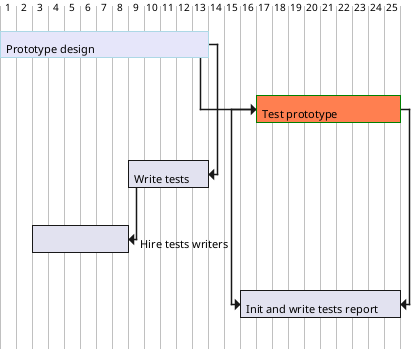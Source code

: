 {
  "sha1": "887gvydry6ziaze64uo0bpcg16z3ywf",
  "insertion": {
    "when": "2024-05-30T20:48:21.366Z",
    "user": "plantuml@gmail.com"
  }
}
@startgantt
<style>
ganttDiagram {
	task {
		RoundCorder 0
        Margin 15 0 23
        Padding 10 0 2
	}
	
}
</style>
hide footbox
[Prototype design] lasts 13 days and is colored in Lavender/LightBlue
[Test prototype] lasts 9 days and is colored in Coral/Green and starts 3 days after [Prototype design]'s end
[Write tests] lasts 5 days and ends at [Prototype design]'s end
[Hire tests writers] lasts 6 days and ends at [Write tests]'s start
[Init and write tests report] starts 1 day before [Test prototype]'s start and ends at [Test prototype]'s end
@endgantt

